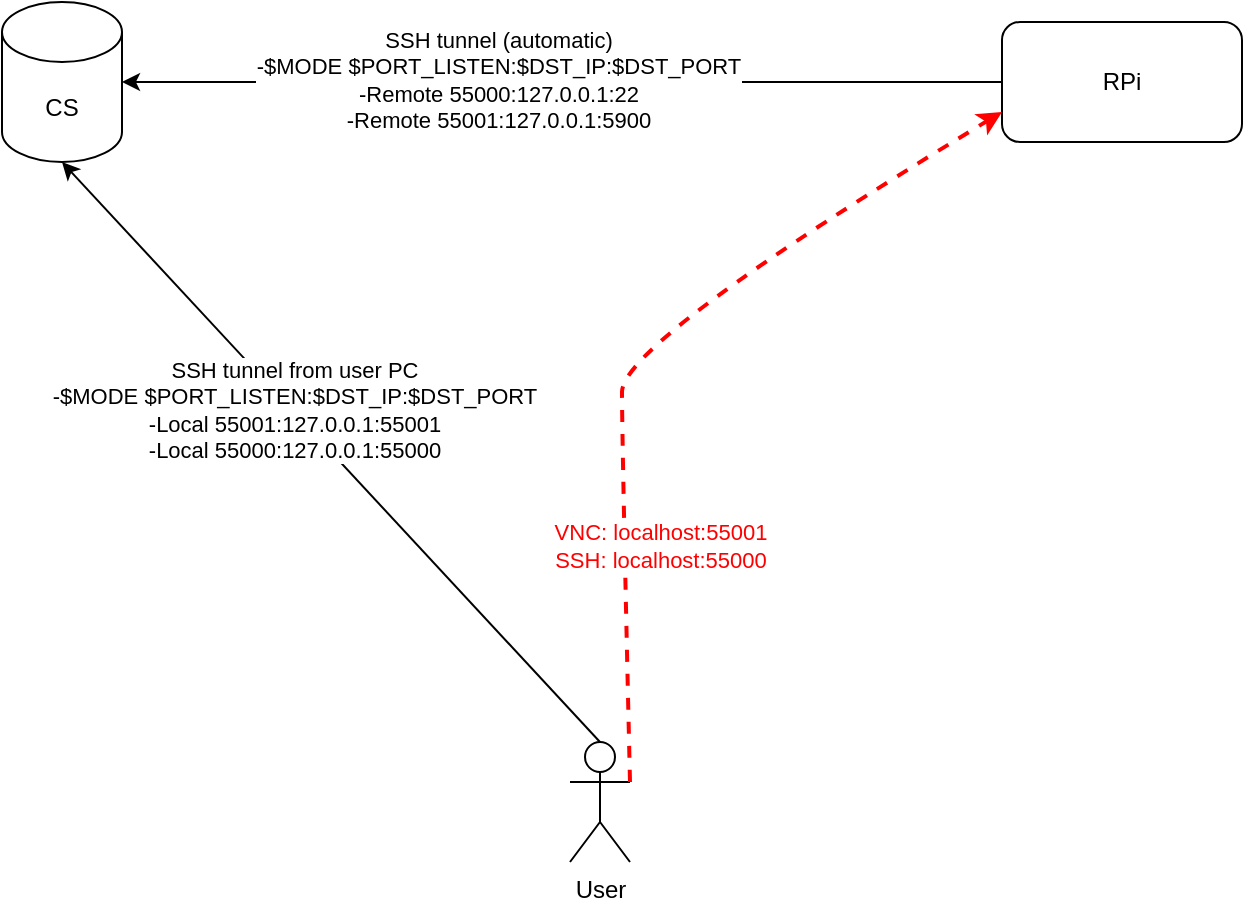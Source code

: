 <mxfile version="15.0.3" type="github">
  <diagram id="K5_SCv75RBPvVDGdjebi" name="Page-1">
    <mxGraphModel dx="693" dy="604" grid="1" gridSize="10" guides="1" tooltips="1" connect="1" arrows="1" fold="1" page="1" pageScale="1" pageWidth="827" pageHeight="1169" math="0" shadow="0">
      <root>
        <mxCell id="0" />
        <mxCell id="1" parent="0" />
        <mxCell id="wipVx5Agw4MrlNmya5FI-1" value="User" style="shape=umlActor;verticalLabelPosition=bottom;verticalAlign=top;html=1;" parent="1" vertex="1">
          <mxGeometry x="424" y="480" width="30" height="60" as="geometry" />
        </mxCell>
        <mxCell id="wipVx5Agw4MrlNmya5FI-2" value="CS" style="shape=cylinder3;whiteSpace=wrap;html=1;boundedLbl=1;backgroundOutline=1;size=15;" parent="1" vertex="1">
          <mxGeometry x="140" y="110" width="60" height="80" as="geometry" />
        </mxCell>
        <mxCell id="wipVx5Agw4MrlNmya5FI-3" value="RPi" style="rounded=1;whiteSpace=wrap;html=1;" parent="1" vertex="1">
          <mxGeometry x="640" y="120" width="120" height="60" as="geometry" />
        </mxCell>
        <mxCell id="wipVx5Agw4MrlNmya5FI-4" value="" style="endArrow=classic;html=1;entryX=1;entryY=0.5;entryDx=0;entryDy=0;entryPerimeter=0;exitX=0;exitY=0.5;exitDx=0;exitDy=0;" parent="1" source="wipVx5Agw4MrlNmya5FI-3" target="wipVx5Agw4MrlNmya5FI-2" edge="1">
          <mxGeometry width="50" height="50" relative="1" as="geometry">
            <mxPoint x="390" y="460" as="sourcePoint" />
            <mxPoint x="440" y="410" as="targetPoint" />
          </mxGeometry>
        </mxCell>
        <mxCell id="wipVx5Agw4MrlNmya5FI-5" value="SSH tunnel (automatic)&lt;br&gt;-$MODE $PORT_LISTEN:$DST_IP:$DST_PORT&lt;br&gt;-Remote 55000:127.0.0.1:22&lt;br&gt;-Remote 55001:127.0.0.1:5900" style="edgeLabel;html=1;align=center;verticalAlign=middle;resizable=0;points=[];" parent="wipVx5Agw4MrlNmya5FI-4" vertex="1" connectable="0">
          <mxGeometry x="0.146" y="-1" relative="1" as="geometry">
            <mxPoint as="offset" />
          </mxGeometry>
        </mxCell>
        <mxCell id="wipVx5Agw4MrlNmya5FI-6" value="" style="endArrow=classic;html=1;entryX=0.5;entryY=1;entryDx=0;entryDy=0;entryPerimeter=0;exitX=0.5;exitY=0;exitDx=0;exitDy=0;exitPerimeter=0;" parent="1" source="wipVx5Agw4MrlNmya5FI-1" target="wipVx5Agw4MrlNmya5FI-2" edge="1">
          <mxGeometry width="50" height="50" relative="1" as="geometry">
            <mxPoint x="537" y="350" as="sourcePoint" />
            <mxPoint x="291" y="350" as="targetPoint" />
          </mxGeometry>
        </mxCell>
        <mxCell id="wipVx5Agw4MrlNmya5FI-7" value="SSH tunnel from user PC&lt;br&gt;-$MODE $PORT_LISTEN:$DST_IP:$DST_PORT&lt;br&gt;-Local 55001:127.0.0.1:55001&lt;br&gt;-Local 55000:127.0.0.1:55000" style="edgeLabel;html=1;align=center;verticalAlign=middle;resizable=0;points=[];" parent="wipVx5Agw4MrlNmya5FI-6" vertex="1" connectable="0">
          <mxGeometry x="0.146" y="-1" relative="1" as="geometry">
            <mxPoint as="offset" />
          </mxGeometry>
        </mxCell>
        <mxCell id="wipVx5Agw4MrlNmya5FI-8" value="" style="curved=1;endArrow=classic;html=1;exitX=1;exitY=0.333;exitDx=0;exitDy=0;exitPerimeter=0;entryX=0;entryY=0.75;entryDx=0;entryDy=0;dashed=1;strokeWidth=2;fillColor=#f8cecc;strokeColor=#FF0000;" parent="1" source="wipVx5Agw4MrlNmya5FI-1" target="wipVx5Agw4MrlNmya5FI-3" edge="1">
          <mxGeometry width="50" height="50" relative="1" as="geometry">
            <mxPoint x="390" y="460" as="sourcePoint" />
            <mxPoint x="440" y="410" as="targetPoint" />
            <Array as="points">
              <mxPoint x="450" y="330" />
              <mxPoint x="450" y="280" />
            </Array>
          </mxGeometry>
        </mxCell>
        <mxCell id="wipVx5Agw4MrlNmya5FI-9" value="&lt;font color=&quot;#ff0000&quot;&gt;VNC: localhost:55001&lt;br&gt;SSH: localhost:55000&lt;/font&gt;" style="edgeLabel;html=1;align=center;verticalAlign=middle;resizable=0;points=[];" parent="wipVx5Agw4MrlNmya5FI-8" vertex="1" connectable="0">
          <mxGeometry x="-0.267" y="-2" relative="1" as="geometry">
            <mxPoint x="17" y="44" as="offset" />
          </mxGeometry>
        </mxCell>
      </root>
    </mxGraphModel>
  </diagram>
</mxfile>

